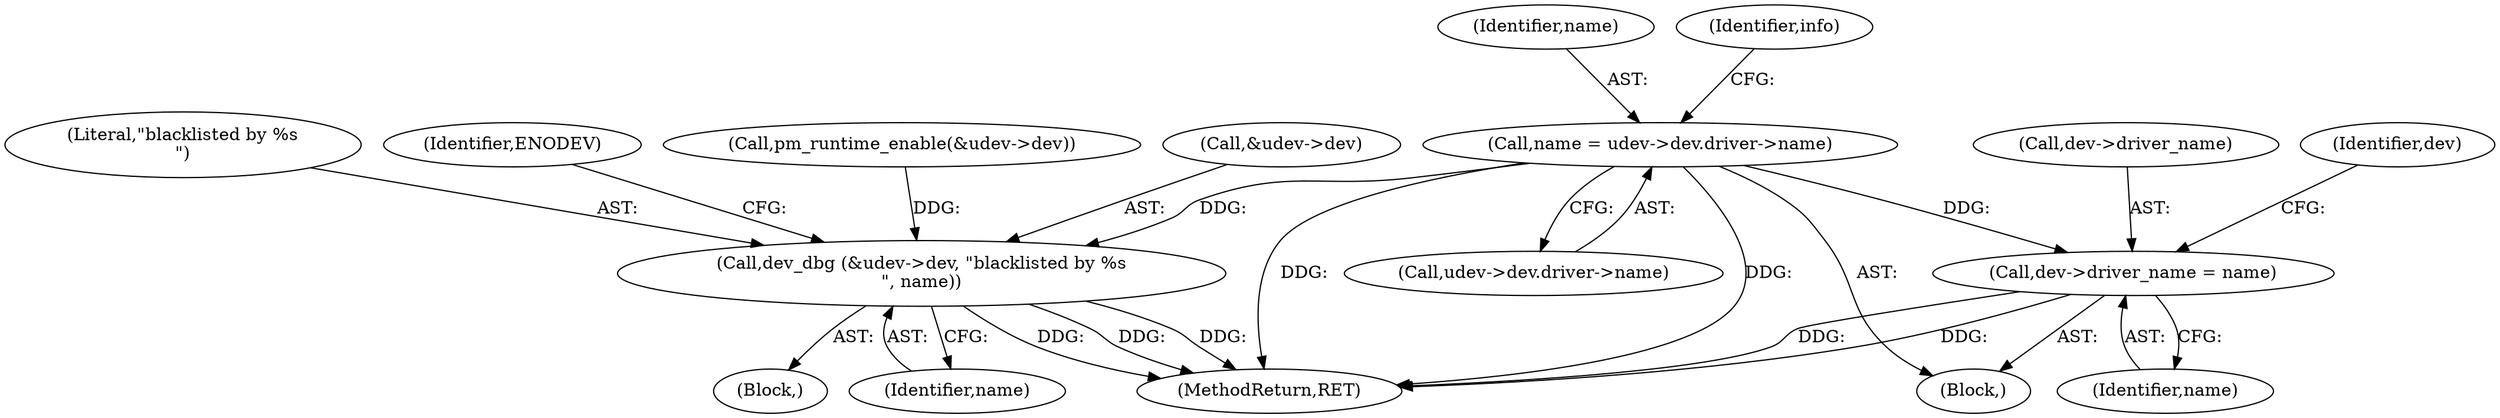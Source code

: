 digraph "0_linux_1666984c8625b3db19a9abc298931d35ab7bc64b@pointer" {
"1000146" [label="(Call,name = udev->dev.driver->name)"];
"1000166" [label="(Call,dev_dbg (&udev->dev, \"blacklisted by %s\n\", name))"];
"1000224" [label="(Call,dev->driver_name = name)"];
"1000147" [label="(Identifier,name)"];
"1000156" [label="(Identifier,info)"];
"1000167" [label="(Call,&udev->dev)"];
"1000166" [label="(Call,dev_dbg (&udev->dev, \"blacklisted by %s\n\", name))"];
"1000225" [label="(Call,dev->driver_name)"];
"1000148" [label="(Call,udev->dev.driver->name)"];
"1000171" [label="(Literal,\"blacklisted by %s\n\")"];
"1000165" [label="(Block,)"];
"1000113" [label="(Block,)"];
"1000146" [label="(Call,name = udev->dev.driver->name)"];
"1000224" [label="(Call,dev->driver_name = name)"];
"1000762" [label="(MethodReturn,RET)"];
"1000172" [label="(Identifier,name)"];
"1000175" [label="(Identifier,ENODEV)"];
"1000141" [label="(Call,pm_runtime_enable(&udev->dev))"];
"1000231" [label="(Identifier,dev)"];
"1000228" [label="(Identifier,name)"];
"1000146" -> "1000113"  [label="AST: "];
"1000146" -> "1000148"  [label="CFG: "];
"1000147" -> "1000146"  [label="AST: "];
"1000148" -> "1000146"  [label="AST: "];
"1000156" -> "1000146"  [label="CFG: "];
"1000146" -> "1000762"  [label="DDG: "];
"1000146" -> "1000762"  [label="DDG: "];
"1000146" -> "1000166"  [label="DDG: "];
"1000146" -> "1000224"  [label="DDG: "];
"1000166" -> "1000165"  [label="AST: "];
"1000166" -> "1000172"  [label="CFG: "];
"1000167" -> "1000166"  [label="AST: "];
"1000171" -> "1000166"  [label="AST: "];
"1000172" -> "1000166"  [label="AST: "];
"1000175" -> "1000166"  [label="CFG: "];
"1000166" -> "1000762"  [label="DDG: "];
"1000166" -> "1000762"  [label="DDG: "];
"1000166" -> "1000762"  [label="DDG: "];
"1000141" -> "1000166"  [label="DDG: "];
"1000224" -> "1000113"  [label="AST: "];
"1000224" -> "1000228"  [label="CFG: "];
"1000225" -> "1000224"  [label="AST: "];
"1000228" -> "1000224"  [label="AST: "];
"1000231" -> "1000224"  [label="CFG: "];
"1000224" -> "1000762"  [label="DDG: "];
"1000224" -> "1000762"  [label="DDG: "];
}
